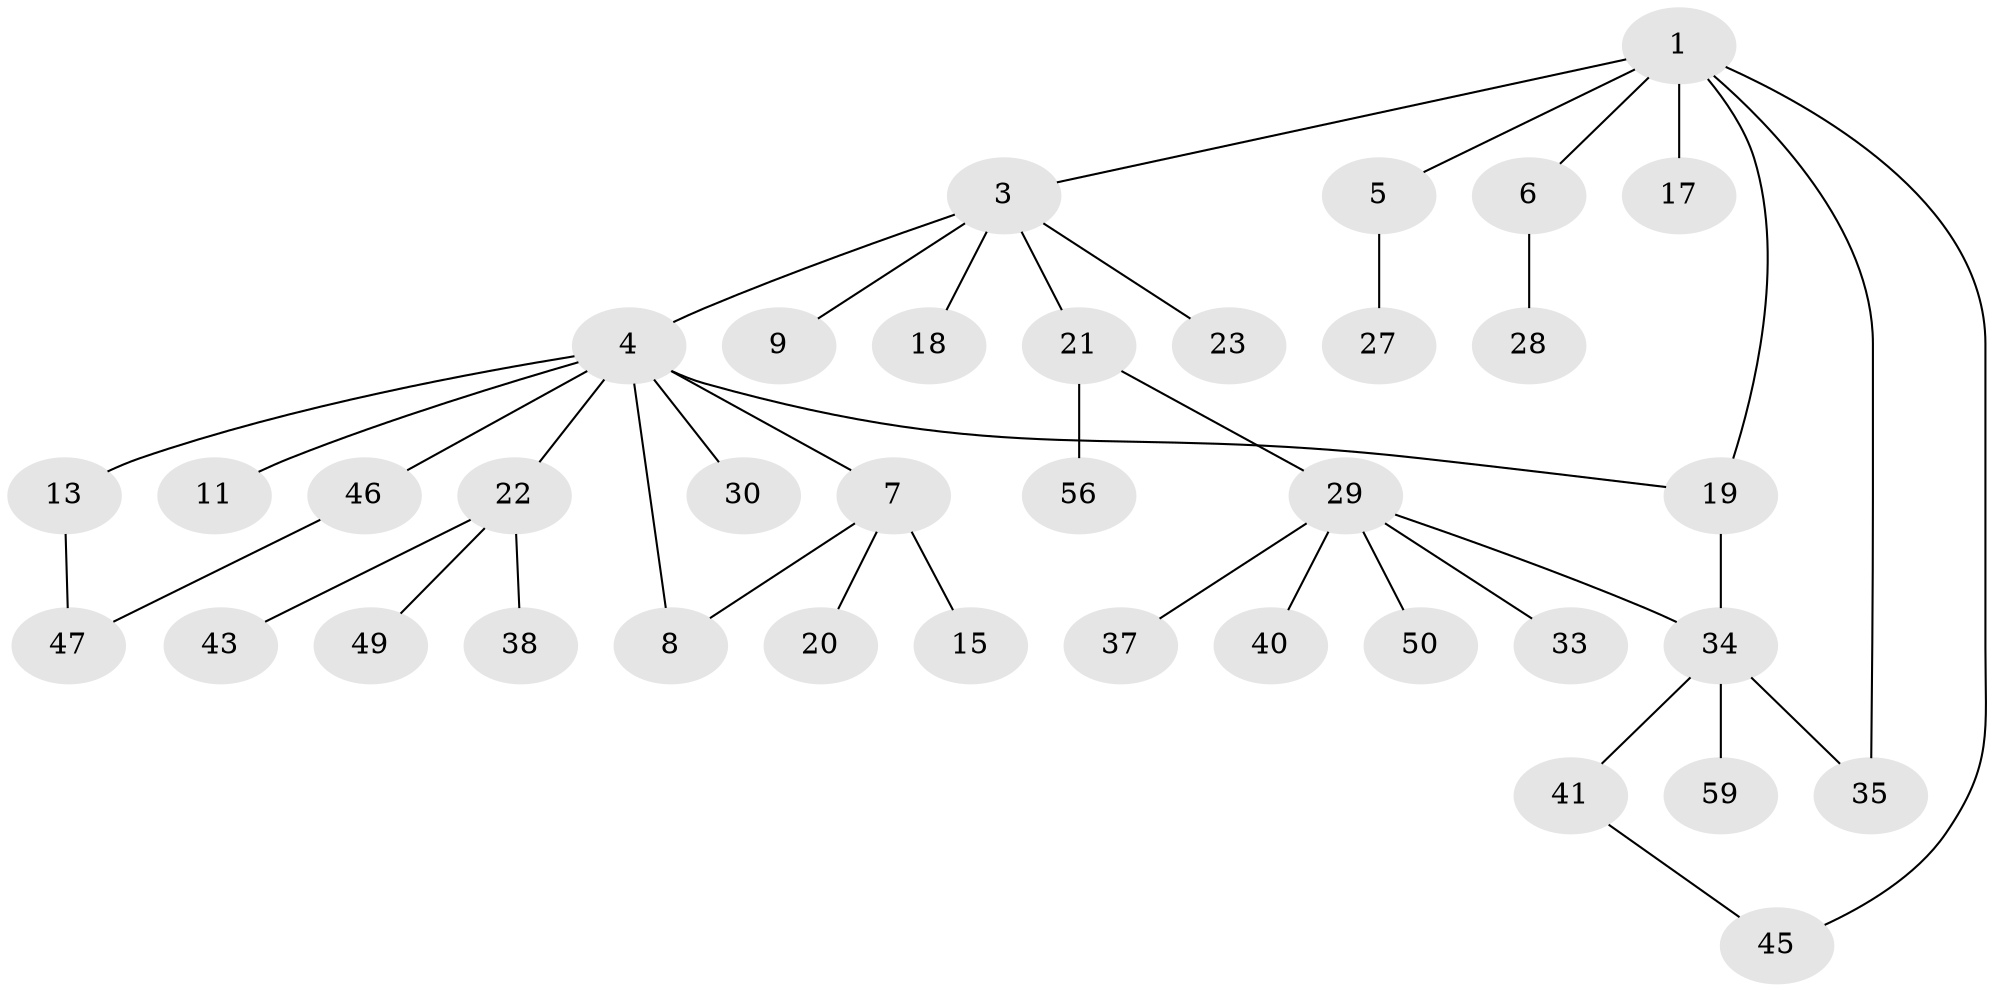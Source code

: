 // Generated by graph-tools (version 1.1) at 2025/51/02/27/25 19:51:40]
// undirected, 37 vertices, 42 edges
graph export_dot {
graph [start="1"]
  node [color=gray90,style=filled];
  1 [super="+2"];
  3 [super="+16"];
  4 [super="+12"];
  5 [super="+31"];
  6 [super="+26"];
  7 [super="+10"];
  8 [super="+14"];
  9 [super="+44"];
  11 [super="+25"];
  13;
  15;
  17 [super="+57"];
  18 [super="+39"];
  19 [super="+51"];
  20;
  21 [super="+54"];
  22 [super="+24"];
  23;
  27 [super="+42"];
  28 [super="+55"];
  29 [super="+32"];
  30;
  33;
  34 [super="+36"];
  35;
  37;
  38;
  40;
  41 [super="+53"];
  43;
  45 [super="+52"];
  46;
  47 [super="+48"];
  49 [super="+58"];
  50;
  56;
  59;
  1 -- 17;
  1 -- 19;
  1 -- 35;
  1 -- 45;
  1 -- 3;
  1 -- 5;
  1 -- 6;
  3 -- 4;
  3 -- 9;
  3 -- 23;
  3 -- 18;
  3 -- 21;
  4 -- 7;
  4 -- 8;
  4 -- 11;
  4 -- 22;
  4 -- 30;
  4 -- 46;
  4 -- 13;
  4 -- 19;
  5 -- 27;
  6 -- 28;
  7 -- 8;
  7 -- 20;
  7 -- 15;
  13 -- 47;
  19 -- 34;
  21 -- 29;
  21 -- 56;
  22 -- 38;
  22 -- 49;
  22 -- 43;
  29 -- 33;
  29 -- 34;
  29 -- 50;
  29 -- 37;
  29 -- 40;
  34 -- 41;
  34 -- 35;
  34 -- 59;
  41 -- 45;
  46 -- 47;
}
